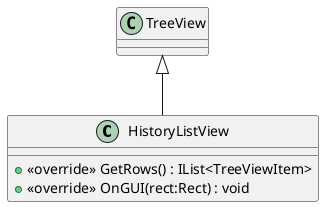 @startuml
class HistoryListView {
    + <<override>> GetRows() : IList<TreeViewItem>
    + <<override>> OnGUI(rect:Rect) : void
}
TreeView <|-- HistoryListView
@enduml
